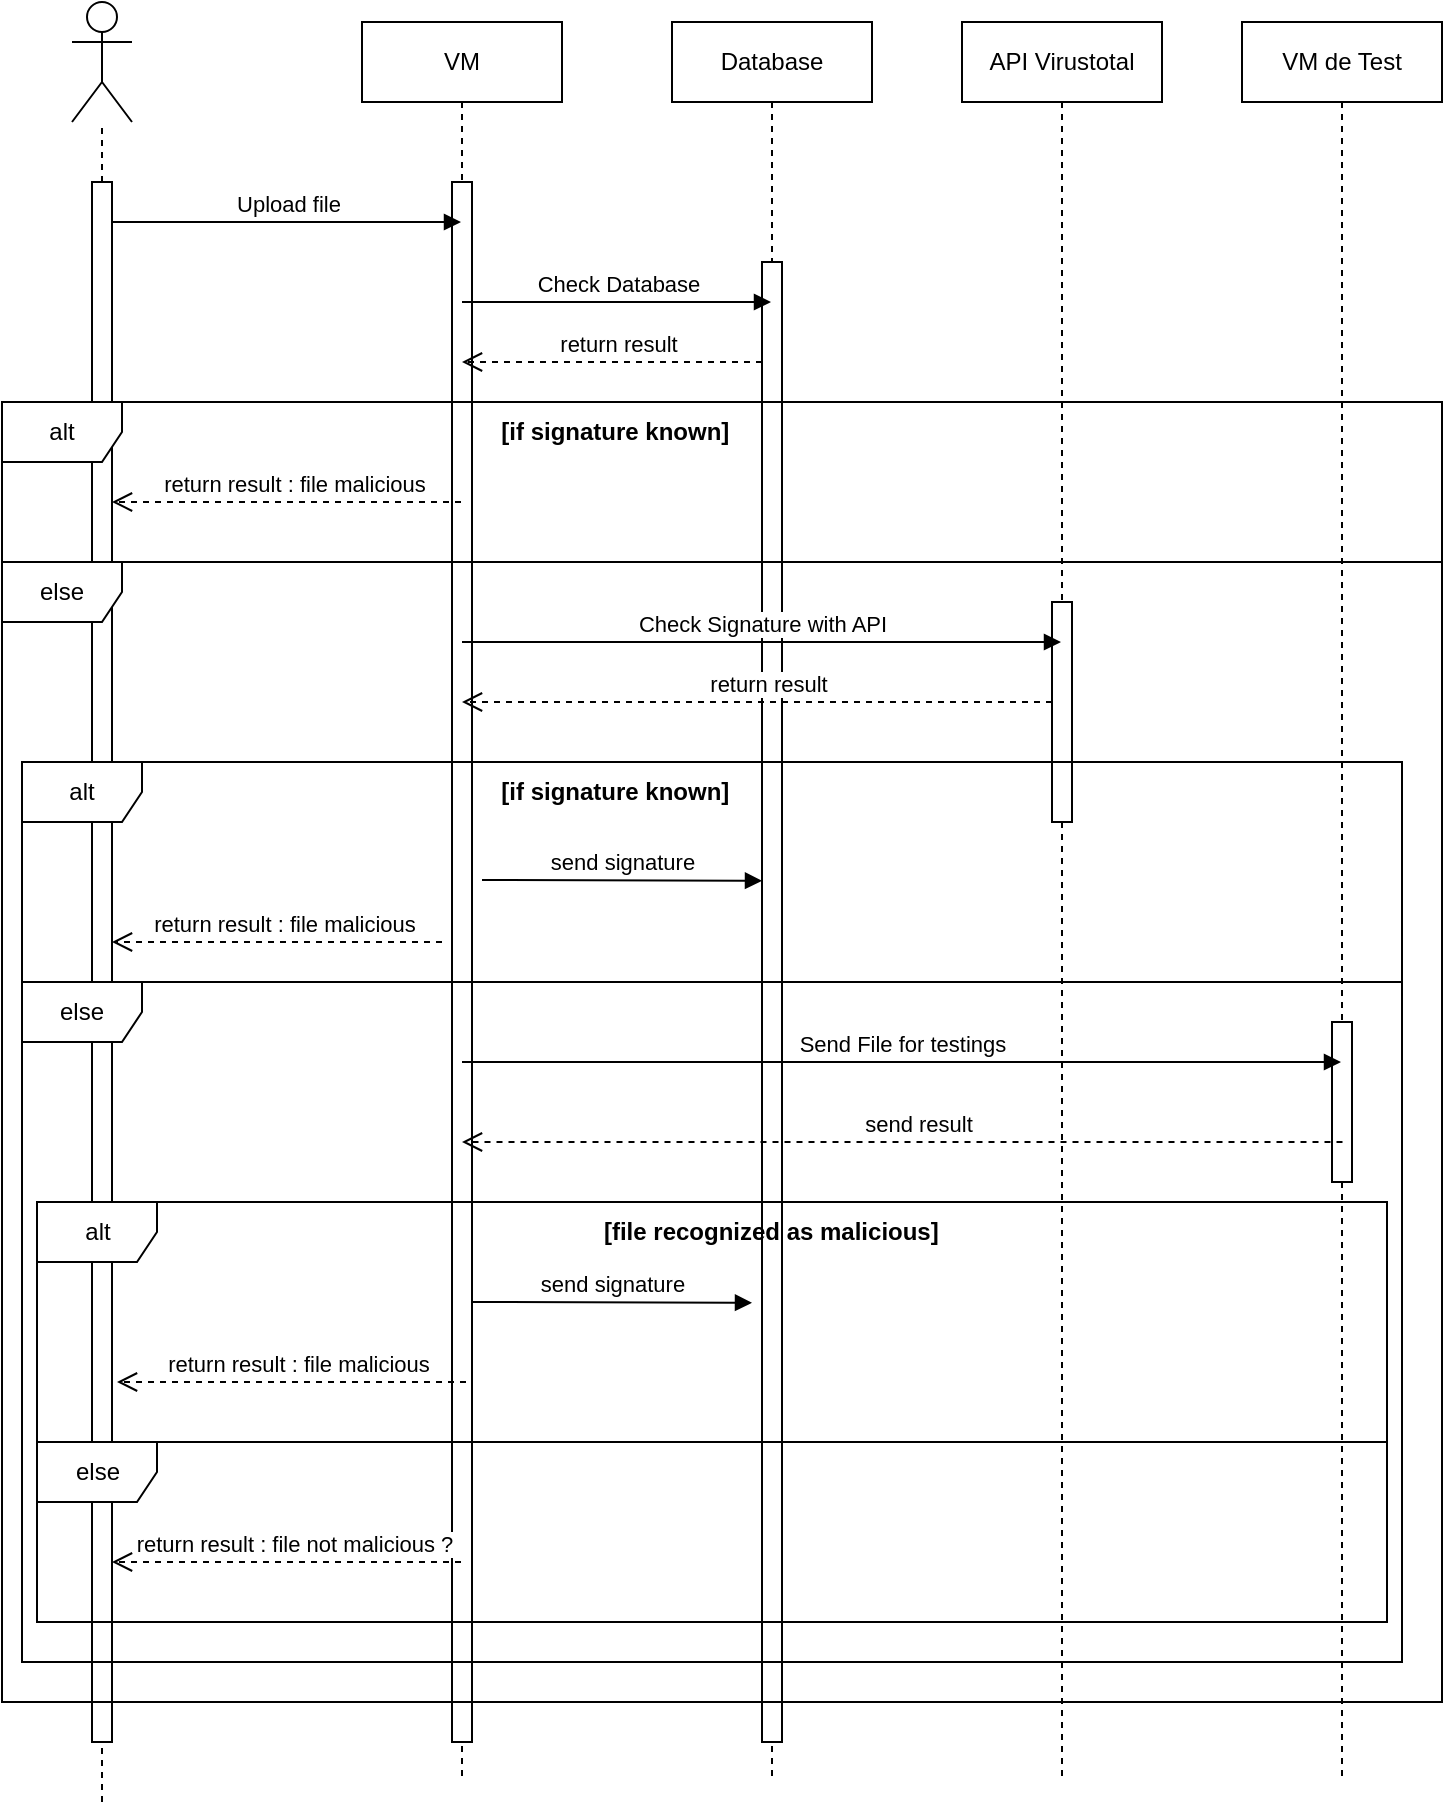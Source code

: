 <mxfile version="21.4.0" type="device">
  <diagram name="Page-1" id="2YBvvXClWsGukQMizWep">
    <mxGraphModel dx="993" dy="588" grid="1" gridSize="10" guides="1" tooltips="1" connect="1" arrows="1" fold="1" page="1" pageScale="1" pageWidth="850" pageHeight="1100" math="0" shadow="0">
      <root>
        <mxCell id="0" />
        <mxCell id="1" parent="0" />
        <mxCell id="aM9ryv3xv72pqoxQDRHE-5" value="VM" style="shape=umlLifeline;perimeter=lifelinePerimeter;whiteSpace=wrap;html=1;container=0;dropTarget=0;collapsible=0;recursiveResize=0;outlineConnect=0;portConstraint=eastwest;newEdgeStyle={&quot;edgeStyle&quot;:&quot;elbowEdgeStyle&quot;,&quot;elbow&quot;:&quot;vertical&quot;,&quot;curved&quot;:0,&quot;rounded&quot;:0};" parent="1" vertex="1">
          <mxGeometry x="220" y="40" width="100" height="880" as="geometry" />
        </mxCell>
        <mxCell id="aM9ryv3xv72pqoxQDRHE-6" value="" style="html=1;points=[];perimeter=orthogonalPerimeter;outlineConnect=0;targetShapes=umlLifeline;portConstraint=eastwest;newEdgeStyle={&quot;edgeStyle&quot;:&quot;elbowEdgeStyle&quot;,&quot;elbow&quot;:&quot;vertical&quot;,&quot;curved&quot;:0,&quot;rounded&quot;:0};" parent="aM9ryv3xv72pqoxQDRHE-5" vertex="1">
          <mxGeometry x="45" y="80" width="10" height="780" as="geometry" />
        </mxCell>
        <mxCell id="aM9ryv3xv72pqoxQDRHE-7" value="Upload file" style="html=1;verticalAlign=bottom;endArrow=block;edgeStyle=elbowEdgeStyle;elbow=vertical;curved=0;rounded=0;" parent="1" source="7LxwaiRaGuBsyWcB-yQU-6" target="aM9ryv3xv72pqoxQDRHE-5" edge="1">
          <mxGeometry relative="1" as="geometry">
            <mxPoint x="160" y="120" as="sourcePoint" />
            <Array as="points">
              <mxPoint x="170" y="140" />
            </Array>
            <mxPoint x="190" y="130" as="targetPoint" />
          </mxGeometry>
        </mxCell>
        <mxCell id="7LxwaiRaGuBsyWcB-yQU-1" value="" style="shape=umlActor;verticalLabelPosition=bottom;verticalAlign=top;html=1;outlineConnect=0;" vertex="1" parent="1">
          <mxGeometry x="75" y="30" width="30" height="60" as="geometry" />
        </mxCell>
        <mxCell id="7LxwaiRaGuBsyWcB-yQU-4" value="Database" style="shape=umlLifeline;perimeter=lifelinePerimeter;whiteSpace=wrap;html=1;container=0;dropTarget=0;collapsible=0;recursiveResize=0;outlineConnect=0;portConstraint=eastwest;newEdgeStyle={&quot;edgeStyle&quot;:&quot;elbowEdgeStyle&quot;,&quot;elbow&quot;:&quot;vertical&quot;,&quot;curved&quot;:0,&quot;rounded&quot;:0};" vertex="1" parent="1">
          <mxGeometry x="375" y="40" width="100" height="880" as="geometry" />
        </mxCell>
        <mxCell id="7LxwaiRaGuBsyWcB-yQU-5" value="" style="html=1;points=[];perimeter=orthogonalPerimeter;outlineConnect=0;targetShapes=umlLifeline;portConstraint=eastwest;newEdgeStyle={&quot;edgeStyle&quot;:&quot;elbowEdgeStyle&quot;,&quot;elbow&quot;:&quot;vertical&quot;,&quot;curved&quot;:0,&quot;rounded&quot;:0};" vertex="1" parent="7LxwaiRaGuBsyWcB-yQU-4">
          <mxGeometry x="45" y="120" width="10" height="740" as="geometry" />
        </mxCell>
        <mxCell id="7LxwaiRaGuBsyWcB-yQU-8" value="" style="endArrow=none;dashed=1;html=1;rounded=0;" edge="1" parent="1" source="7LxwaiRaGuBsyWcB-yQU-6" target="7LxwaiRaGuBsyWcB-yQU-1">
          <mxGeometry width="50" height="50" relative="1" as="geometry">
            <mxPoint x="90" y="380" as="sourcePoint" />
            <mxPoint x="230" y="90" as="targetPoint" />
          </mxGeometry>
        </mxCell>
        <mxCell id="7LxwaiRaGuBsyWcB-yQU-10" value="" style="endArrow=none;dashed=1;html=1;rounded=0;" edge="1" parent="1" target="7LxwaiRaGuBsyWcB-yQU-6">
          <mxGeometry width="50" height="50" relative="1" as="geometry">
            <mxPoint x="90" y="930" as="sourcePoint" />
            <mxPoint x="90" y="90" as="targetPoint" />
          </mxGeometry>
        </mxCell>
        <mxCell id="7LxwaiRaGuBsyWcB-yQU-6" value="" style="html=1;points=[];perimeter=orthogonalPerimeter;outlineConnect=0;targetShapes=umlLifeline;portConstraint=eastwest;newEdgeStyle={&quot;edgeStyle&quot;:&quot;elbowEdgeStyle&quot;,&quot;elbow&quot;:&quot;vertical&quot;,&quot;curved&quot;:0,&quot;rounded&quot;:0};" vertex="1" parent="1">
          <mxGeometry x="85" y="120" width="10" height="780" as="geometry" />
        </mxCell>
        <mxCell id="7LxwaiRaGuBsyWcB-yQU-11" value="API Virustotal" style="shape=umlLifeline;perimeter=lifelinePerimeter;whiteSpace=wrap;html=1;container=0;dropTarget=0;collapsible=0;recursiveResize=0;outlineConnect=0;portConstraint=eastwest;newEdgeStyle={&quot;edgeStyle&quot;:&quot;elbowEdgeStyle&quot;,&quot;elbow&quot;:&quot;vertical&quot;,&quot;curved&quot;:0,&quot;rounded&quot;:0};" vertex="1" parent="1">
          <mxGeometry x="520" y="40" width="100" height="880" as="geometry" />
        </mxCell>
        <mxCell id="7LxwaiRaGuBsyWcB-yQU-12" value="" style="html=1;points=[];perimeter=orthogonalPerimeter;outlineConnect=0;targetShapes=umlLifeline;portConstraint=eastwest;newEdgeStyle={&quot;edgeStyle&quot;:&quot;elbowEdgeStyle&quot;,&quot;elbow&quot;:&quot;vertical&quot;,&quot;curved&quot;:0,&quot;rounded&quot;:0};" vertex="1" parent="7LxwaiRaGuBsyWcB-yQU-11">
          <mxGeometry x="45" y="290" width="10" height="110" as="geometry" />
        </mxCell>
        <mxCell id="7LxwaiRaGuBsyWcB-yQU-13" value="VM de Test" style="shape=umlLifeline;perimeter=lifelinePerimeter;whiteSpace=wrap;html=1;container=0;dropTarget=0;collapsible=0;recursiveResize=0;outlineConnect=0;portConstraint=eastwest;newEdgeStyle={&quot;edgeStyle&quot;:&quot;elbowEdgeStyle&quot;,&quot;elbow&quot;:&quot;vertical&quot;,&quot;curved&quot;:0,&quot;rounded&quot;:0};" vertex="1" parent="1">
          <mxGeometry x="660" y="40" width="100" height="880" as="geometry" />
        </mxCell>
        <mxCell id="7LxwaiRaGuBsyWcB-yQU-14" value="" style="html=1;points=[];perimeter=orthogonalPerimeter;outlineConnect=0;targetShapes=umlLifeline;portConstraint=eastwest;newEdgeStyle={&quot;edgeStyle&quot;:&quot;elbowEdgeStyle&quot;,&quot;elbow&quot;:&quot;vertical&quot;,&quot;curved&quot;:0,&quot;rounded&quot;:0};" vertex="1" parent="7LxwaiRaGuBsyWcB-yQU-13">
          <mxGeometry x="45" y="500" width="10" height="80" as="geometry" />
        </mxCell>
        <mxCell id="7LxwaiRaGuBsyWcB-yQU-16" value="alt" style="shape=umlFrame;whiteSpace=wrap;html=1;" vertex="1" parent="1">
          <mxGeometry x="40" y="230" width="720" height="80" as="geometry" />
        </mxCell>
        <mxCell id="7LxwaiRaGuBsyWcB-yQU-15" value="Check Database" style="html=1;verticalAlign=bottom;endArrow=block;edgeStyle=elbowEdgeStyle;elbow=vertical;curved=0;rounded=0;" edge="1" parent="1" source="aM9ryv3xv72pqoxQDRHE-5" target="7LxwaiRaGuBsyWcB-yQU-4">
          <mxGeometry relative="1" as="geometry">
            <mxPoint x="270" y="160" as="sourcePoint" />
            <Array as="points">
              <mxPoint x="360" y="180" />
              <mxPoint x="325" y="160" />
            </Array>
            <mxPoint x="425" y="160" as="targetPoint" />
          </mxGeometry>
        </mxCell>
        <mxCell id="7LxwaiRaGuBsyWcB-yQU-17" value="&lt;b&gt;&amp;nbsp;[if signature known]&lt;/b&gt;" style="text;html=1;strokeColor=none;fillColor=none;align=center;verticalAlign=middle;whiteSpace=wrap;rounded=0;" vertex="1" parent="1">
          <mxGeometry x="260" y="230" width="170" height="30" as="geometry" />
        </mxCell>
        <mxCell id="7LxwaiRaGuBsyWcB-yQU-18" value="return result" style="html=1;verticalAlign=bottom;endArrow=open;dashed=1;endSize=8;edgeStyle=elbowEdgeStyle;elbow=vertical;curved=0;rounded=0;" edge="1" parent="1" source="7LxwaiRaGuBsyWcB-yQU-5" target="aM9ryv3xv72pqoxQDRHE-5">
          <mxGeometry x="-0.038" relative="1" as="geometry">
            <mxPoint x="295" y="260" as="targetPoint" />
            <Array as="points">
              <mxPoint x="400" y="210" />
              <mxPoint x="330" y="290" />
              <mxPoint x="345" y="260" />
            </Array>
            <mxPoint x="360" y="260" as="sourcePoint" />
            <mxPoint as="offset" />
          </mxGeometry>
        </mxCell>
        <mxCell id="7LxwaiRaGuBsyWcB-yQU-20" value="else" style="shape=umlFrame;whiteSpace=wrap;html=1;" vertex="1" parent="1">
          <mxGeometry x="40" y="310" width="720" height="570" as="geometry" />
        </mxCell>
        <mxCell id="7LxwaiRaGuBsyWcB-yQU-19" value="return result : file malicious" style="html=1;verticalAlign=bottom;endArrow=open;dashed=1;endSize=8;edgeStyle=elbowEdgeStyle;elbow=vertical;curved=0;rounded=0;" edge="1" parent="1" source="aM9ryv3xv72pqoxQDRHE-5" target="7LxwaiRaGuBsyWcB-yQU-6">
          <mxGeometry x="-0.038" relative="1" as="geometry">
            <mxPoint x="100" y="280" as="targetPoint" />
            <Array as="points">
              <mxPoint x="175" y="280" />
            </Array>
            <mxPoint x="255" y="280" as="sourcePoint" />
            <mxPoint as="offset" />
          </mxGeometry>
        </mxCell>
        <mxCell id="7LxwaiRaGuBsyWcB-yQU-23" value="alt" style="shape=umlFrame;whiteSpace=wrap;html=1;" vertex="1" parent="1">
          <mxGeometry x="50" y="410" width="690" height="110" as="geometry" />
        </mxCell>
        <mxCell id="7LxwaiRaGuBsyWcB-yQU-22" value="Check Signature with API" style="html=1;verticalAlign=bottom;endArrow=block;edgeStyle=elbowEdgeStyle;elbow=vertical;curved=0;rounded=0;" edge="1" parent="1" source="aM9ryv3xv72pqoxQDRHE-5" target="7LxwaiRaGuBsyWcB-yQU-11">
          <mxGeometry relative="1" as="geometry">
            <mxPoint x="300" y="360" as="sourcePoint" />
            <Array as="points">
              <mxPoint x="400" y="350" />
              <mxPoint x="375" y="360" />
            </Array>
            <mxPoint x="475" y="360" as="targetPoint" />
          </mxGeometry>
        </mxCell>
        <mxCell id="7LxwaiRaGuBsyWcB-yQU-24" value="return result" style="html=1;verticalAlign=bottom;endArrow=open;dashed=1;endSize=8;edgeStyle=elbowEdgeStyle;elbow=vertical;curved=0;rounded=0;" edge="1" parent="1" source="7LxwaiRaGuBsyWcB-yQU-12" target="aM9ryv3xv72pqoxQDRHE-5">
          <mxGeometry x="-0.038" relative="1" as="geometry">
            <mxPoint x="430" y="430" as="targetPoint" />
            <Array as="points">
              <mxPoint x="500" y="380" />
              <mxPoint x="470" y="400" />
              <mxPoint x="496" y="430" />
            </Array>
            <mxPoint x="570" y="430" as="sourcePoint" />
            <mxPoint as="offset" />
          </mxGeometry>
        </mxCell>
        <mxCell id="7LxwaiRaGuBsyWcB-yQU-28" value="else" style="shape=umlFrame;whiteSpace=wrap;html=1;" vertex="1" parent="1">
          <mxGeometry x="50" y="520" width="690" height="340" as="geometry" />
        </mxCell>
        <mxCell id="7LxwaiRaGuBsyWcB-yQU-25" value="&lt;b&gt;&amp;nbsp;[if signature known]&lt;/b&gt;" style="text;html=1;strokeColor=none;fillColor=none;align=center;verticalAlign=middle;whiteSpace=wrap;rounded=0;" vertex="1" parent="1">
          <mxGeometry x="260" y="410" width="170" height="30" as="geometry" />
        </mxCell>
        <mxCell id="7LxwaiRaGuBsyWcB-yQU-27" value="return result : file malicious" style="html=1;verticalAlign=bottom;endArrow=open;dashed=1;endSize=8;edgeStyle=elbowEdgeStyle;elbow=vertical;curved=0;rounded=0;" edge="1" parent="1">
          <mxGeometry x="-0.038" relative="1" as="geometry">
            <mxPoint x="95" y="500" as="targetPoint" />
            <Array as="points">
              <mxPoint x="175" y="500" />
            </Array>
            <mxPoint x="260" y="500" as="sourcePoint" />
            <mxPoint as="offset" />
          </mxGeometry>
        </mxCell>
        <mxCell id="7LxwaiRaGuBsyWcB-yQU-31" value="alt" style="shape=umlFrame;whiteSpace=wrap;html=1;" vertex="1" parent="1">
          <mxGeometry x="57.5" y="630" width="675" height="120" as="geometry" />
        </mxCell>
        <mxCell id="7LxwaiRaGuBsyWcB-yQU-29" value="Send File for testings" style="html=1;verticalAlign=bottom;endArrow=block;edgeStyle=elbowEdgeStyle;elbow=vertical;curved=0;rounded=0;" edge="1" parent="1" source="aM9ryv3xv72pqoxQDRHE-5" target="7LxwaiRaGuBsyWcB-yQU-13">
          <mxGeometry relative="1" as="geometry">
            <mxPoint x="270" y="530" as="sourcePoint" />
            <Array as="points">
              <mxPoint x="390" y="560" />
              <mxPoint x="520" y="600" />
              <mxPoint x="401" y="530" />
              <mxPoint x="376" y="540" />
            </Array>
            <mxPoint x="571" y="530" as="targetPoint" />
          </mxGeometry>
        </mxCell>
        <mxCell id="7LxwaiRaGuBsyWcB-yQU-32" value="&lt;b&gt;&amp;nbsp;[file recognized as malicious]&lt;/b&gt;" style="text;html=1;strokeColor=none;fillColor=none;align=center;verticalAlign=middle;whiteSpace=wrap;rounded=0;" vertex="1" parent="1">
          <mxGeometry x="322.5" y="630" width="200" height="30" as="geometry" />
        </mxCell>
        <mxCell id="7LxwaiRaGuBsyWcB-yQU-33" value="send result" style="html=1;verticalAlign=bottom;endArrow=open;dashed=1;endSize=8;edgeStyle=elbowEdgeStyle;elbow=vertical;curved=0;rounded=0;" edge="1" parent="1" target="aM9ryv3xv72pqoxQDRHE-5">
          <mxGeometry x="-0.038" relative="1" as="geometry">
            <mxPoint x="425.0" y="600" as="targetPoint" />
            <Array as="points">
              <mxPoint x="520.75" y="600" />
              <mxPoint x="540.75" y="610" />
              <mxPoint x="626.75" y="600" />
            </Array>
            <mxPoint x="710.25" y="600" as="sourcePoint" />
            <mxPoint as="offset" />
          </mxGeometry>
        </mxCell>
        <mxCell id="7LxwaiRaGuBsyWcB-yQU-60" value="else" style="shape=umlFrame;whiteSpace=wrap;html=1;" vertex="1" parent="1">
          <mxGeometry x="57.5" y="750" width="675" height="90" as="geometry" />
        </mxCell>
        <mxCell id="7LxwaiRaGuBsyWcB-yQU-35" value="return result : file malicious" style="html=1;verticalAlign=bottom;endArrow=open;dashed=1;endSize=8;edgeStyle=elbowEdgeStyle;elbow=vertical;curved=0;rounded=0;" edge="1" parent="1">
          <mxGeometry x="-0.038" relative="1" as="geometry">
            <mxPoint x="97.5" y="720" as="targetPoint" />
            <Array as="points">
              <mxPoint x="177.5" y="720" />
            </Array>
            <mxPoint x="272" y="720" as="sourcePoint" />
            <mxPoint as="offset" />
          </mxGeometry>
        </mxCell>
        <mxCell id="7LxwaiRaGuBsyWcB-yQU-62" value="send signature" style="html=1;verticalAlign=bottom;endArrow=block;edgeStyle=elbowEdgeStyle;elbow=vertical;curved=0;rounded=0;" edge="1" parent="1">
          <mxGeometry relative="1" as="geometry">
            <mxPoint x="280" y="469" as="sourcePoint" />
            <Array as="points">
              <mxPoint x="360" y="469.38" />
              <mxPoint x="325" y="449.38" />
            </Array>
            <mxPoint x="420" y="470" as="targetPoint" />
          </mxGeometry>
        </mxCell>
        <mxCell id="7LxwaiRaGuBsyWcB-yQU-63" value="send signature" style="html=1;verticalAlign=bottom;endArrow=block;edgeStyle=elbowEdgeStyle;elbow=vertical;curved=0;rounded=0;" edge="1" parent="1">
          <mxGeometry relative="1" as="geometry">
            <mxPoint x="275" y="680" as="sourcePoint" />
            <Array as="points">
              <mxPoint x="355" y="680.38" />
              <mxPoint x="320" y="660.38" />
            </Array>
            <mxPoint x="415" y="681" as="targetPoint" />
          </mxGeometry>
        </mxCell>
        <mxCell id="7LxwaiRaGuBsyWcB-yQU-64" value="return result : file not malicious ?" style="html=1;verticalAlign=bottom;endArrow=open;dashed=1;endSize=8;edgeStyle=elbowEdgeStyle;elbow=vertical;curved=0;rounded=0;" edge="1" parent="1">
          <mxGeometry x="-0.038" relative="1" as="geometry">
            <mxPoint x="95" y="810" as="targetPoint" />
            <Array as="points">
              <mxPoint x="175" y="810" />
            </Array>
            <mxPoint x="269.5" y="810" as="sourcePoint" />
            <mxPoint as="offset" />
          </mxGeometry>
        </mxCell>
      </root>
    </mxGraphModel>
  </diagram>
</mxfile>
